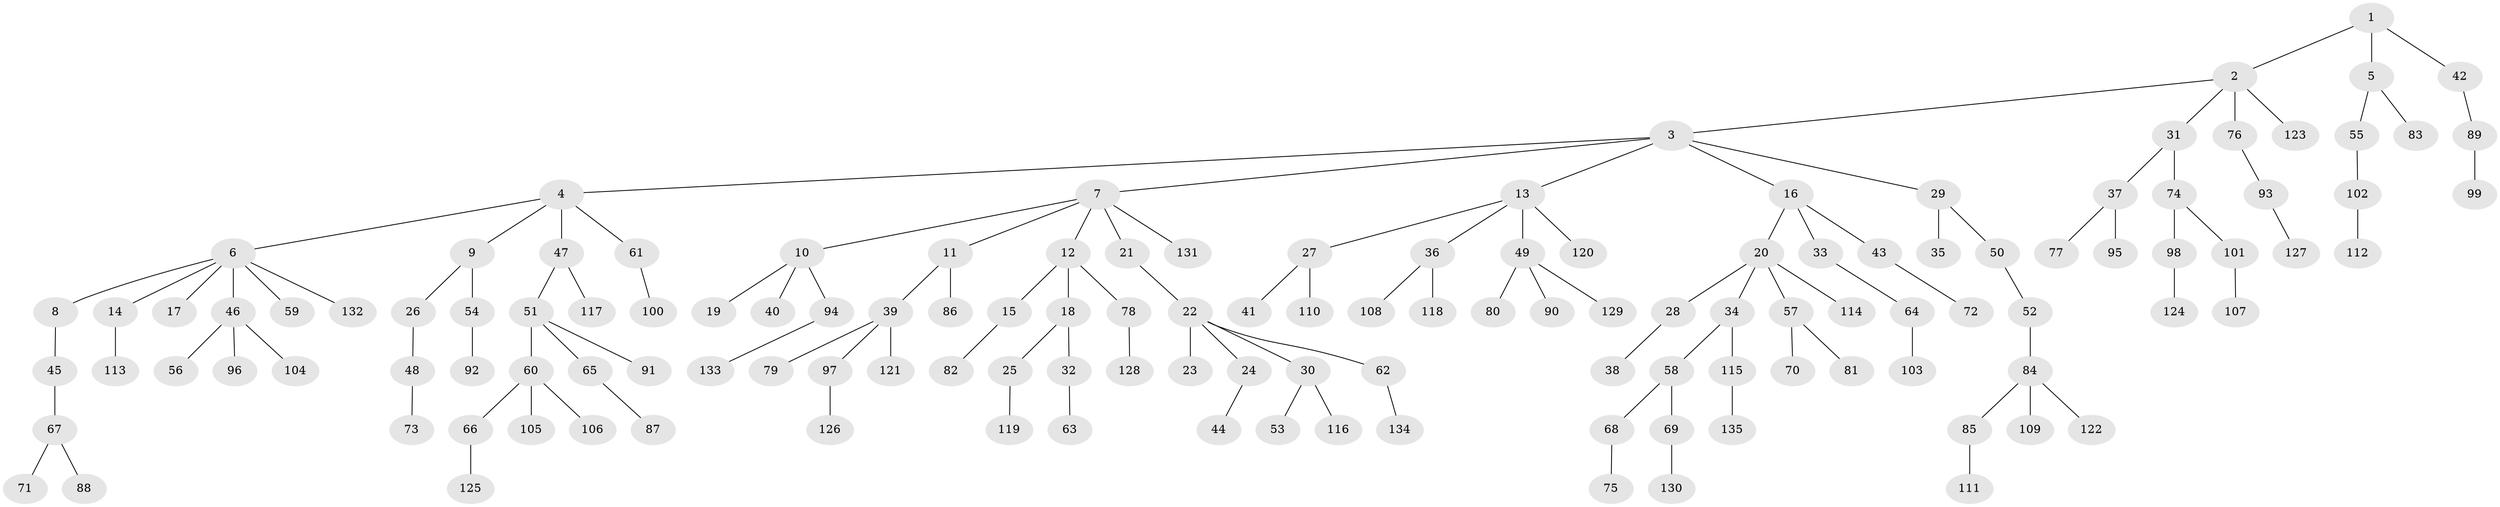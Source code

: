 // coarse degree distribution, {4: 0.07446808510638298, 2: 0.2553191489361702, 1: 0.574468085106383, 20: 0.010638297872340425, 3: 0.0425531914893617, 5: 0.031914893617021274, 9: 0.010638297872340425}
// Generated by graph-tools (version 1.1) at 2025/56/03/04/25 21:56:22]
// undirected, 135 vertices, 134 edges
graph export_dot {
graph [start="1"]
  node [color=gray90,style=filled];
  1;
  2;
  3;
  4;
  5;
  6;
  7;
  8;
  9;
  10;
  11;
  12;
  13;
  14;
  15;
  16;
  17;
  18;
  19;
  20;
  21;
  22;
  23;
  24;
  25;
  26;
  27;
  28;
  29;
  30;
  31;
  32;
  33;
  34;
  35;
  36;
  37;
  38;
  39;
  40;
  41;
  42;
  43;
  44;
  45;
  46;
  47;
  48;
  49;
  50;
  51;
  52;
  53;
  54;
  55;
  56;
  57;
  58;
  59;
  60;
  61;
  62;
  63;
  64;
  65;
  66;
  67;
  68;
  69;
  70;
  71;
  72;
  73;
  74;
  75;
  76;
  77;
  78;
  79;
  80;
  81;
  82;
  83;
  84;
  85;
  86;
  87;
  88;
  89;
  90;
  91;
  92;
  93;
  94;
  95;
  96;
  97;
  98;
  99;
  100;
  101;
  102;
  103;
  104;
  105;
  106;
  107;
  108;
  109;
  110;
  111;
  112;
  113;
  114;
  115;
  116;
  117;
  118;
  119;
  120;
  121;
  122;
  123;
  124;
  125;
  126;
  127;
  128;
  129;
  130;
  131;
  132;
  133;
  134;
  135;
  1 -- 2;
  1 -- 5;
  1 -- 42;
  2 -- 3;
  2 -- 31;
  2 -- 76;
  2 -- 123;
  3 -- 4;
  3 -- 7;
  3 -- 13;
  3 -- 16;
  3 -- 29;
  4 -- 6;
  4 -- 9;
  4 -- 47;
  4 -- 61;
  5 -- 55;
  5 -- 83;
  6 -- 8;
  6 -- 14;
  6 -- 17;
  6 -- 46;
  6 -- 59;
  6 -- 132;
  7 -- 10;
  7 -- 11;
  7 -- 12;
  7 -- 21;
  7 -- 131;
  8 -- 45;
  9 -- 26;
  9 -- 54;
  10 -- 19;
  10 -- 40;
  10 -- 94;
  11 -- 39;
  11 -- 86;
  12 -- 15;
  12 -- 18;
  12 -- 78;
  13 -- 27;
  13 -- 36;
  13 -- 49;
  13 -- 120;
  14 -- 113;
  15 -- 82;
  16 -- 20;
  16 -- 33;
  16 -- 43;
  18 -- 25;
  18 -- 32;
  20 -- 28;
  20 -- 34;
  20 -- 57;
  20 -- 114;
  21 -- 22;
  22 -- 23;
  22 -- 24;
  22 -- 30;
  22 -- 62;
  24 -- 44;
  25 -- 119;
  26 -- 48;
  27 -- 41;
  27 -- 110;
  28 -- 38;
  29 -- 35;
  29 -- 50;
  30 -- 53;
  30 -- 116;
  31 -- 37;
  31 -- 74;
  32 -- 63;
  33 -- 64;
  34 -- 58;
  34 -- 115;
  36 -- 108;
  36 -- 118;
  37 -- 77;
  37 -- 95;
  39 -- 79;
  39 -- 97;
  39 -- 121;
  42 -- 89;
  43 -- 72;
  45 -- 67;
  46 -- 56;
  46 -- 96;
  46 -- 104;
  47 -- 51;
  47 -- 117;
  48 -- 73;
  49 -- 80;
  49 -- 90;
  49 -- 129;
  50 -- 52;
  51 -- 60;
  51 -- 65;
  51 -- 91;
  52 -- 84;
  54 -- 92;
  55 -- 102;
  57 -- 70;
  57 -- 81;
  58 -- 68;
  58 -- 69;
  60 -- 66;
  60 -- 105;
  60 -- 106;
  61 -- 100;
  62 -- 134;
  64 -- 103;
  65 -- 87;
  66 -- 125;
  67 -- 71;
  67 -- 88;
  68 -- 75;
  69 -- 130;
  74 -- 98;
  74 -- 101;
  76 -- 93;
  78 -- 128;
  84 -- 85;
  84 -- 109;
  84 -- 122;
  85 -- 111;
  89 -- 99;
  93 -- 127;
  94 -- 133;
  97 -- 126;
  98 -- 124;
  101 -- 107;
  102 -- 112;
  115 -- 135;
}
